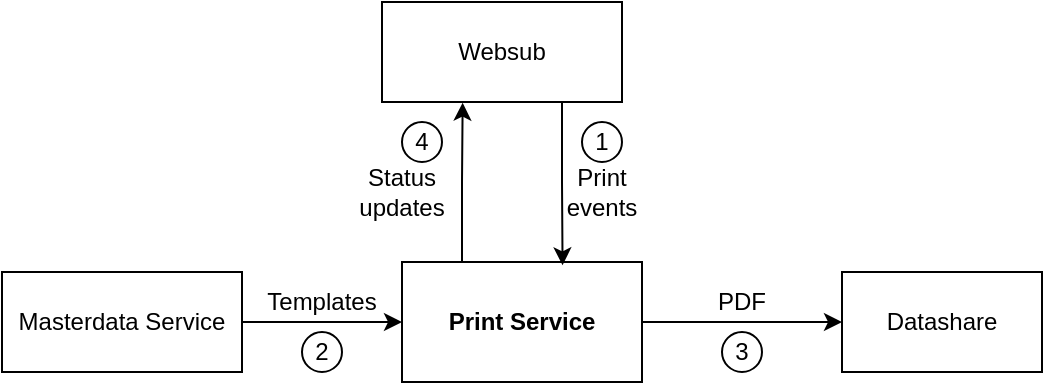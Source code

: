 <mxfile version="16.2.6" type="github">
  <diagram id="9u_XWbpAGHCA6zbfBGv7" name="Page-1">
    <mxGraphModel dx="631" dy="431" grid="1" gridSize="10" guides="1" tooltips="1" connect="1" arrows="1" fold="1" page="1" pageScale="1" pageWidth="827" pageHeight="1169" math="0" shadow="0">
      <root>
        <mxCell id="0" />
        <mxCell id="1" parent="0" />
        <mxCell id="c0cfpY2GFUZFO0pSCdP8-7" style="edgeStyle=orthogonalEdgeStyle;rounded=0;orthogonalLoop=1;jettySize=auto;html=1;exitX=0.25;exitY=0;exitDx=0;exitDy=0;entryX=0.336;entryY=1.007;entryDx=0;entryDy=0;entryPerimeter=0;" edge="1" parent="1" source="c0cfpY2GFUZFO0pSCdP8-1" target="c0cfpY2GFUZFO0pSCdP8-2">
          <mxGeometry relative="1" as="geometry" />
        </mxCell>
        <mxCell id="c0cfpY2GFUZFO0pSCdP8-9" style="edgeStyle=orthogonalEdgeStyle;rounded=0;orthogonalLoop=1;jettySize=auto;html=1;exitX=1;exitY=0.5;exitDx=0;exitDy=0;entryX=0;entryY=0.5;entryDx=0;entryDy=0;" edge="1" parent="1" source="c0cfpY2GFUZFO0pSCdP8-1" target="c0cfpY2GFUZFO0pSCdP8-4">
          <mxGeometry relative="1" as="geometry" />
        </mxCell>
        <mxCell id="c0cfpY2GFUZFO0pSCdP8-1" value="&lt;b&gt;Print Service&lt;/b&gt;" style="rounded=0;whiteSpace=wrap;html=1;" vertex="1" parent="1">
          <mxGeometry x="340" y="270" width="120" height="60" as="geometry" />
        </mxCell>
        <mxCell id="c0cfpY2GFUZFO0pSCdP8-6" style="edgeStyle=orthogonalEdgeStyle;rounded=0;orthogonalLoop=1;jettySize=auto;html=1;exitX=0.75;exitY=1;exitDx=0;exitDy=0;entryX=0.669;entryY=0.028;entryDx=0;entryDy=0;entryPerimeter=0;" edge="1" parent="1" source="c0cfpY2GFUZFO0pSCdP8-2" target="c0cfpY2GFUZFO0pSCdP8-1">
          <mxGeometry relative="1" as="geometry" />
        </mxCell>
        <mxCell id="c0cfpY2GFUZFO0pSCdP8-2" value="Websub" style="rounded=0;whiteSpace=wrap;html=1;" vertex="1" parent="1">
          <mxGeometry x="330" y="140" width="120" height="50" as="geometry" />
        </mxCell>
        <mxCell id="c0cfpY2GFUZFO0pSCdP8-8" style="edgeStyle=orthogonalEdgeStyle;rounded=0;orthogonalLoop=1;jettySize=auto;html=1;exitX=1;exitY=0.5;exitDx=0;exitDy=0;entryX=0;entryY=0.5;entryDx=0;entryDy=0;" edge="1" parent="1" source="c0cfpY2GFUZFO0pSCdP8-3" target="c0cfpY2GFUZFO0pSCdP8-1">
          <mxGeometry relative="1" as="geometry" />
        </mxCell>
        <mxCell id="c0cfpY2GFUZFO0pSCdP8-3" value="Masterdata Service" style="rounded=0;whiteSpace=wrap;html=1;" vertex="1" parent="1">
          <mxGeometry x="140" y="275" width="120" height="50" as="geometry" />
        </mxCell>
        <mxCell id="c0cfpY2GFUZFO0pSCdP8-4" value="Datashare" style="rounded=0;whiteSpace=wrap;html=1;" vertex="1" parent="1">
          <mxGeometry x="560" y="275" width="100" height="50" as="geometry" />
        </mxCell>
        <mxCell id="c0cfpY2GFUZFO0pSCdP8-5" style="edgeStyle=orthogonalEdgeStyle;rounded=0;orthogonalLoop=1;jettySize=auto;html=1;exitX=0.5;exitY=1;exitDx=0;exitDy=0;" edge="1" parent="1" source="c0cfpY2GFUZFO0pSCdP8-2" target="c0cfpY2GFUZFO0pSCdP8-2">
          <mxGeometry relative="1" as="geometry" />
        </mxCell>
        <mxCell id="c0cfpY2GFUZFO0pSCdP8-10" value="Print events" style="text;html=1;strokeColor=none;fillColor=none;align=center;verticalAlign=middle;whiteSpace=wrap;rounded=0;" vertex="1" parent="1">
          <mxGeometry x="410" y="220" width="60" height="30" as="geometry" />
        </mxCell>
        <mxCell id="c0cfpY2GFUZFO0pSCdP8-11" value="Status updates" style="text;html=1;strokeColor=none;fillColor=none;align=center;verticalAlign=middle;whiteSpace=wrap;rounded=0;" vertex="1" parent="1">
          <mxGeometry x="310" y="220" width="60" height="30" as="geometry" />
        </mxCell>
        <mxCell id="c0cfpY2GFUZFO0pSCdP8-12" value="Templates" style="text;html=1;strokeColor=none;fillColor=none;align=center;verticalAlign=middle;whiteSpace=wrap;rounded=0;" vertex="1" parent="1">
          <mxGeometry x="270" y="275" width="60" height="30" as="geometry" />
        </mxCell>
        <mxCell id="c0cfpY2GFUZFO0pSCdP8-13" value="PDF" style="text;html=1;strokeColor=none;fillColor=none;align=center;verticalAlign=middle;whiteSpace=wrap;rounded=0;" vertex="1" parent="1">
          <mxGeometry x="480" y="275" width="60" height="30" as="geometry" />
        </mxCell>
        <mxCell id="c0cfpY2GFUZFO0pSCdP8-14" value="4" style="ellipse;whiteSpace=wrap;html=1;aspect=fixed;" vertex="1" parent="1">
          <mxGeometry x="340" y="200" width="20" height="20" as="geometry" />
        </mxCell>
        <mxCell id="c0cfpY2GFUZFO0pSCdP8-15" value="1" style="ellipse;whiteSpace=wrap;html=1;aspect=fixed;" vertex="1" parent="1">
          <mxGeometry x="430" y="200" width="20" height="20" as="geometry" />
        </mxCell>
        <mxCell id="c0cfpY2GFUZFO0pSCdP8-17" value="2" style="ellipse;whiteSpace=wrap;html=1;aspect=fixed;" vertex="1" parent="1">
          <mxGeometry x="290" y="305" width="20" height="20" as="geometry" />
        </mxCell>
        <mxCell id="c0cfpY2GFUZFO0pSCdP8-18" value="3" style="ellipse;whiteSpace=wrap;html=1;aspect=fixed;" vertex="1" parent="1">
          <mxGeometry x="500" y="305" width="20" height="20" as="geometry" />
        </mxCell>
      </root>
    </mxGraphModel>
  </diagram>
</mxfile>
